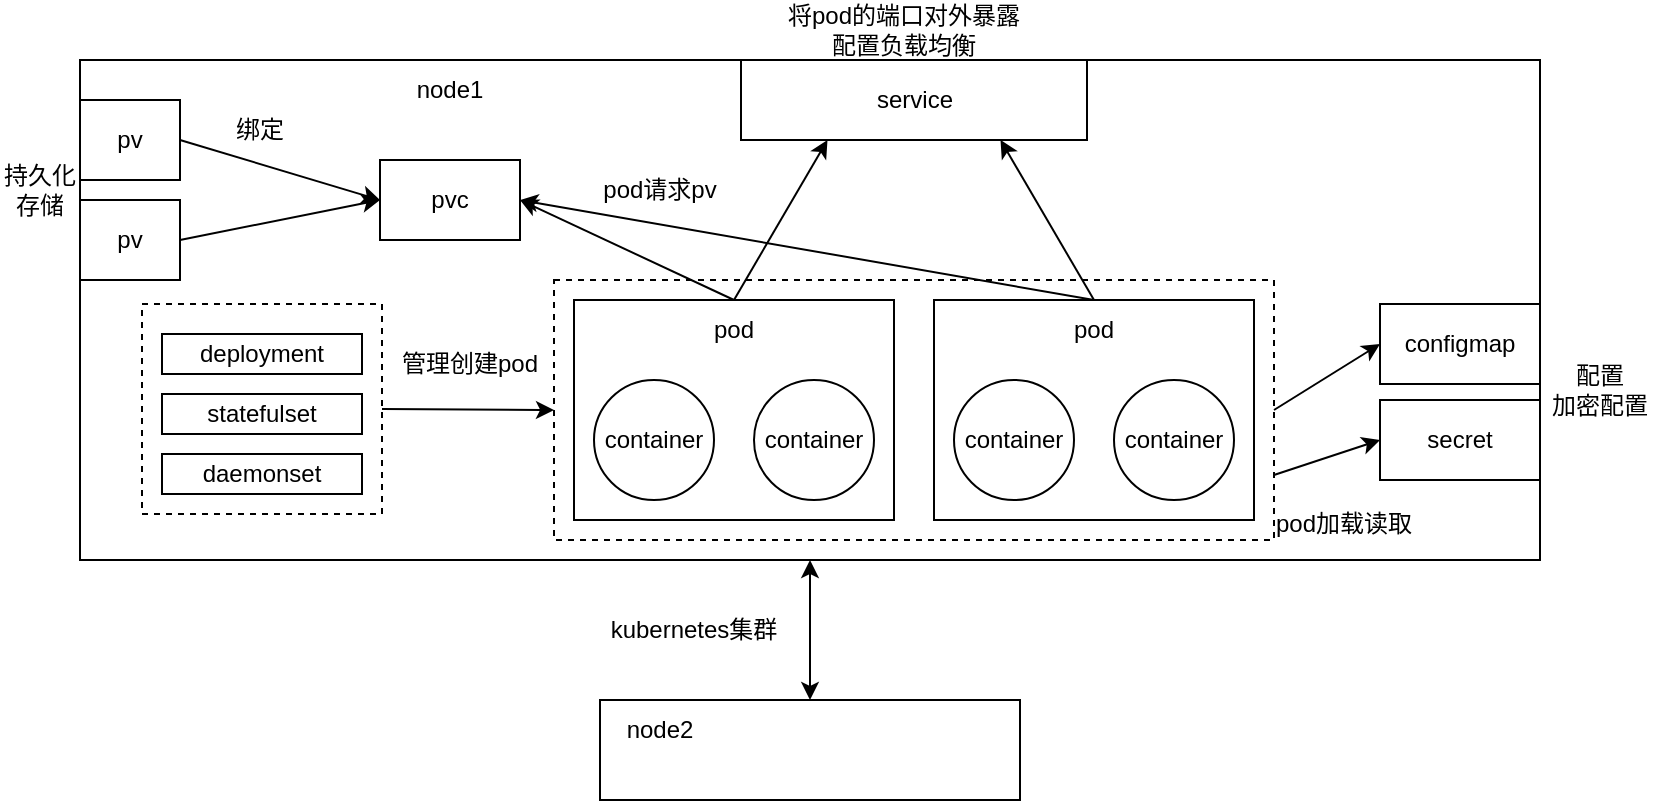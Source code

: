 <mxfile>
    <diagram id="inT8avDtYCeJlWVNMpgw" name="Page-1">
        <mxGraphModel dx="1081" dy="795" grid="1" gridSize="10" guides="1" tooltips="1" connect="1" arrows="1" fold="1" page="1" pageScale="1" pageWidth="850" pageHeight="1100" math="0" shadow="0">
            <root>
                <mxCell id="0"/>
                <mxCell id="1" parent="0"/>
                <mxCell id="22" style="edgeStyle=none;html=1;exitX=0.5;exitY=1;exitDx=0;exitDy=0;entryX=0.5;entryY=0;entryDx=0;entryDy=0;startArrow=classic;startFill=1;" edge="1" parent="1" source="10" target="12">
                    <mxGeometry relative="1" as="geometry"/>
                </mxCell>
                <mxCell id="10" value="" style="rounded=0;whiteSpace=wrap;html=1;" vertex="1" parent="1">
                    <mxGeometry x="240" y="50" width="730" height="250" as="geometry"/>
                </mxCell>
                <mxCell id="29" value="" style="rounded=0;whiteSpace=wrap;html=1;dashed=1;" vertex="1" parent="1">
                    <mxGeometry x="477" y="160" width="360" height="130" as="geometry"/>
                </mxCell>
                <mxCell id="2" value="" style="rounded=0;whiteSpace=wrap;html=1;" vertex="1" parent="1">
                    <mxGeometry x="487" y="170" width="160" height="110" as="geometry"/>
                </mxCell>
                <mxCell id="32" style="edgeStyle=none;html=1;exitX=0.5;exitY=0;exitDx=0;exitDy=0;entryX=0.25;entryY=1;entryDx=0;entryDy=0;startArrow=none;startFill=0;" edge="1" parent="1" source="3" target="31">
                    <mxGeometry relative="1" as="geometry"/>
                </mxCell>
                <mxCell id="3" value="pod" style="text;html=1;strokeColor=none;fillColor=none;align=center;verticalAlign=middle;whiteSpace=wrap;rounded=0;" vertex="1" parent="1">
                    <mxGeometry x="537" y="170" width="60" height="30" as="geometry"/>
                </mxCell>
                <mxCell id="4" value="container" style="ellipse;whiteSpace=wrap;html=1;aspect=fixed;" vertex="1" parent="1">
                    <mxGeometry x="497" y="210" width="60" height="60" as="geometry"/>
                </mxCell>
                <mxCell id="5" value="container" style="ellipse;whiteSpace=wrap;html=1;aspect=fixed;" vertex="1" parent="1">
                    <mxGeometry x="577" y="210" width="60" height="60" as="geometry"/>
                </mxCell>
                <mxCell id="6" value="" style="rounded=0;whiteSpace=wrap;html=1;" vertex="1" parent="1">
                    <mxGeometry x="667" y="170" width="160" height="110" as="geometry"/>
                </mxCell>
                <mxCell id="33" style="edgeStyle=none;html=1;exitX=0.5;exitY=0;exitDx=0;exitDy=0;entryX=0.75;entryY=1;entryDx=0;entryDy=0;startArrow=none;startFill=0;" edge="1" parent="1" source="7" target="31">
                    <mxGeometry relative="1" as="geometry"/>
                </mxCell>
                <mxCell id="7" value="pod" style="text;html=1;strokeColor=none;fillColor=none;align=center;verticalAlign=middle;whiteSpace=wrap;rounded=0;" vertex="1" parent="1">
                    <mxGeometry x="717" y="170" width="60" height="30" as="geometry"/>
                </mxCell>
                <mxCell id="8" value="container" style="ellipse;whiteSpace=wrap;html=1;aspect=fixed;" vertex="1" parent="1">
                    <mxGeometry x="677" y="210" width="60" height="60" as="geometry"/>
                </mxCell>
                <mxCell id="9" value="container" style="ellipse;whiteSpace=wrap;html=1;aspect=fixed;" vertex="1" parent="1">
                    <mxGeometry x="757" y="210" width="60" height="60" as="geometry"/>
                </mxCell>
                <mxCell id="11" value="node1" style="text;html=1;strokeColor=none;fillColor=none;align=center;verticalAlign=middle;whiteSpace=wrap;rounded=0;" vertex="1" parent="1">
                    <mxGeometry x="395" y="50" width="60" height="30" as="geometry"/>
                </mxCell>
                <mxCell id="12" value="" style="rounded=0;whiteSpace=wrap;html=1;" vertex="1" parent="1">
                    <mxGeometry x="500" y="370" width="210" height="50" as="geometry"/>
                </mxCell>
                <mxCell id="21" value="node2" style="text;html=1;strokeColor=none;fillColor=none;align=center;verticalAlign=middle;whiteSpace=wrap;rounded=0;" vertex="1" parent="1">
                    <mxGeometry x="500" y="370" width="60" height="30" as="geometry"/>
                </mxCell>
                <mxCell id="23" value="kubernetes集群" style="text;html=1;strokeColor=none;fillColor=none;align=center;verticalAlign=middle;whiteSpace=wrap;rounded=0;" vertex="1" parent="1">
                    <mxGeometry x="497" y="320" width="100" height="30" as="geometry"/>
                </mxCell>
                <mxCell id="30" style="edgeStyle=none;html=1;exitX=1;exitY=0.5;exitDx=0;exitDy=0;entryX=0;entryY=0.5;entryDx=0;entryDy=0;startArrow=none;startFill=0;" edge="1" parent="1" source="27" target="29">
                    <mxGeometry relative="1" as="geometry"/>
                </mxCell>
                <mxCell id="27" value="" style="rounded=0;whiteSpace=wrap;html=1;dashed=1;" vertex="1" parent="1">
                    <mxGeometry x="271" y="172" width="120" height="105" as="geometry"/>
                </mxCell>
                <mxCell id="24" value="deployment" style="rounded=0;whiteSpace=wrap;html=1;" vertex="1" parent="1">
                    <mxGeometry x="281" y="187" width="100" height="20" as="geometry"/>
                </mxCell>
                <mxCell id="25" value="statefulset" style="rounded=0;whiteSpace=wrap;html=1;" vertex="1" parent="1">
                    <mxGeometry x="281" y="217" width="100" height="20" as="geometry"/>
                </mxCell>
                <mxCell id="26" value="daemonset" style="rounded=0;whiteSpace=wrap;html=1;" vertex="1" parent="1">
                    <mxGeometry x="281" y="247" width="100" height="20" as="geometry"/>
                </mxCell>
                <mxCell id="28" value="管理创建pod" style="text;html=1;strokeColor=none;fillColor=none;align=center;verticalAlign=middle;whiteSpace=wrap;rounded=0;dashed=1;" vertex="1" parent="1">
                    <mxGeometry x="390" y="187" width="90" height="30" as="geometry"/>
                </mxCell>
                <mxCell id="31" value="service" style="rounded=0;whiteSpace=wrap;html=1;" vertex="1" parent="1">
                    <mxGeometry x="570.5" y="50" width="173" height="40" as="geometry"/>
                </mxCell>
                <mxCell id="34" value="将pod的端口对外暴露&lt;br&gt;配置负载均衡" style="text;html=1;strokeColor=none;fillColor=none;align=center;verticalAlign=middle;whiteSpace=wrap;rounded=0;" vertex="1" parent="1">
                    <mxGeometry x="557" y="20" width="190" height="30" as="geometry"/>
                </mxCell>
                <mxCell id="39" style="edgeStyle=none;html=1;exitX=1;exitY=0.5;exitDx=0;exitDy=0;entryX=0;entryY=0.5;entryDx=0;entryDy=0;startArrow=none;startFill=0;" edge="1" parent="1" source="36" target="38">
                    <mxGeometry relative="1" as="geometry"/>
                </mxCell>
                <mxCell id="36" value="pv" style="rounded=0;whiteSpace=wrap;html=1;" vertex="1" parent="1">
                    <mxGeometry x="240" y="70" width="50" height="40" as="geometry"/>
                </mxCell>
                <mxCell id="40" style="edgeStyle=none;html=1;exitX=1;exitY=0.5;exitDx=0;exitDy=0;entryX=0;entryY=0.5;entryDx=0;entryDy=0;startArrow=none;startFill=0;" edge="1" parent="1" source="37" target="38">
                    <mxGeometry relative="1" as="geometry"/>
                </mxCell>
                <mxCell id="37" value="pv" style="rounded=0;whiteSpace=wrap;html=1;" vertex="1" parent="1">
                    <mxGeometry x="240" y="120" width="50" height="40" as="geometry"/>
                </mxCell>
                <mxCell id="41" style="edgeStyle=none;html=1;exitX=1;exitY=0.5;exitDx=0;exitDy=0;entryX=0.5;entryY=0;entryDx=0;entryDy=0;startArrow=classic;startFill=1;endArrow=none;endFill=0;" edge="1" parent="1" source="38" target="3">
                    <mxGeometry relative="1" as="geometry"/>
                </mxCell>
                <mxCell id="42" style="edgeStyle=none;html=1;exitX=1;exitY=0.5;exitDx=0;exitDy=0;entryX=0.5;entryY=0;entryDx=0;entryDy=0;startArrow=classic;startFill=1;endArrow=none;endFill=0;" edge="1" parent="1" source="38" target="7">
                    <mxGeometry relative="1" as="geometry"/>
                </mxCell>
                <mxCell id="38" value="pvc" style="rounded=0;whiteSpace=wrap;html=1;" vertex="1" parent="1">
                    <mxGeometry x="390" y="100" width="70" height="40" as="geometry"/>
                </mxCell>
                <mxCell id="43" value="持久化存储" style="text;html=1;strokeColor=none;fillColor=none;align=center;verticalAlign=middle;whiteSpace=wrap;rounded=0;" vertex="1" parent="1">
                    <mxGeometry x="200" y="90" width="40" height="50" as="geometry"/>
                </mxCell>
                <mxCell id="44" value="绑定" style="text;html=1;strokeColor=none;fillColor=none;align=center;verticalAlign=middle;whiteSpace=wrap;rounded=0;" vertex="1" parent="1">
                    <mxGeometry x="300" y="70" width="60" height="30" as="geometry"/>
                </mxCell>
                <mxCell id="45" value="pod请求pv" style="text;html=1;strokeColor=none;fillColor=none;align=center;verticalAlign=middle;whiteSpace=wrap;rounded=0;" vertex="1" parent="1">
                    <mxGeometry x="500" y="100" width="60" height="30" as="geometry"/>
                </mxCell>
                <mxCell id="49" style="edgeStyle=none;html=1;exitX=0;exitY=0.5;exitDx=0;exitDy=0;entryX=1;entryY=0.5;entryDx=0;entryDy=0;startArrow=classic;startFill=1;endArrow=none;endFill=0;" edge="1" parent="1" source="46" target="29">
                    <mxGeometry relative="1" as="geometry"/>
                </mxCell>
                <mxCell id="46" value="configmap" style="rounded=0;whiteSpace=wrap;html=1;" vertex="1" parent="1">
                    <mxGeometry x="890" y="172" width="80" height="40" as="geometry"/>
                </mxCell>
                <mxCell id="50" style="edgeStyle=none;html=1;exitX=0;exitY=0.5;exitDx=0;exitDy=0;entryX=1;entryY=0.75;entryDx=0;entryDy=0;startArrow=classic;startFill=1;endArrow=none;endFill=0;" edge="1" parent="1" source="47" target="29">
                    <mxGeometry relative="1" as="geometry"/>
                </mxCell>
                <mxCell id="47" value="secret" style="rounded=0;whiteSpace=wrap;html=1;" vertex="1" parent="1">
                    <mxGeometry x="890" y="220" width="80" height="40" as="geometry"/>
                </mxCell>
                <mxCell id="48" value="配置&lt;br&gt;加密配置" style="text;html=1;strokeColor=none;fillColor=none;align=center;verticalAlign=middle;whiteSpace=wrap;rounded=0;" vertex="1" parent="1">
                    <mxGeometry x="970" y="200" width="60" height="30" as="geometry"/>
                </mxCell>
                <mxCell id="51" value="pod加载读取" style="text;html=1;strokeColor=none;fillColor=none;align=center;verticalAlign=middle;whiteSpace=wrap;rounded=0;" vertex="1" parent="1">
                    <mxGeometry x="827" y="267" width="90" height="30" as="geometry"/>
                </mxCell>
            </root>
        </mxGraphModel>
    </diagram>
</mxfile>
